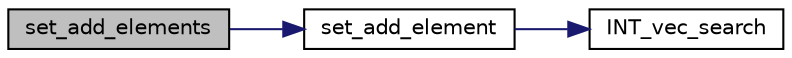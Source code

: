 digraph "set_add_elements"
{
  edge [fontname="Helvetica",fontsize="10",labelfontname="Helvetica",labelfontsize="10"];
  node [fontname="Helvetica",fontsize="10",shape=record];
  rankdir="LR";
  Node3801 [label="set_add_elements",height=0.2,width=0.4,color="black", fillcolor="grey75", style="filled", fontcolor="black"];
  Node3801 -> Node3802 [color="midnightblue",fontsize="10",style="solid",fontname="Helvetica"];
  Node3802 [label="set_add_element",height=0.2,width=0.4,color="black", fillcolor="white", style="filled",URL="$d2/d7c/combinatorics_8_c.html#ad719381fabdf0a63b877ba86bdfa4df3"];
  Node3802 -> Node3803 [color="midnightblue",fontsize="10",style="solid",fontname="Helvetica"];
  Node3803 [label="INT_vec_search",height=0.2,width=0.4,color="black", fillcolor="white", style="filled",URL="$d5/de2/foundations_2data__structures_2data__structures_8h.html#ad103ef2316a1f671bdb68fd9cd9ba945"];
}
